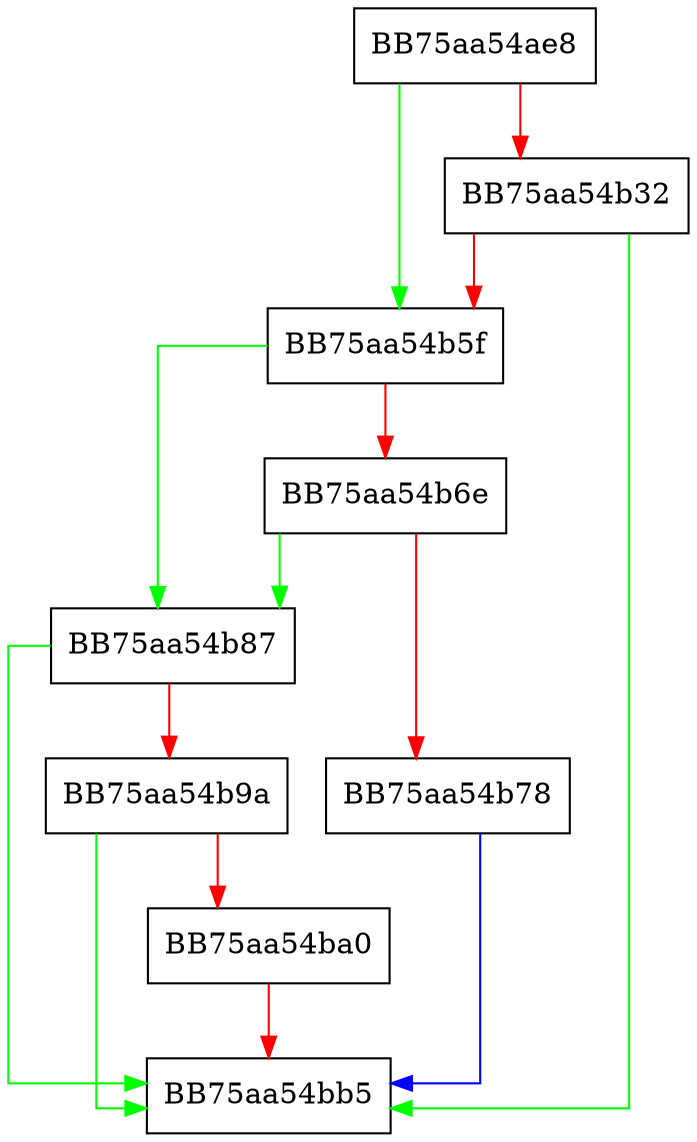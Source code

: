 digraph GetLoadInstructionOffset {
  node [shape="box"];
  graph [splines=ortho];
  BB75aa54ae8 -> BB75aa54b5f [color="green"];
  BB75aa54ae8 -> BB75aa54b32 [color="red"];
  BB75aa54b32 -> BB75aa54bb5 [color="green"];
  BB75aa54b32 -> BB75aa54b5f [color="red"];
  BB75aa54b5f -> BB75aa54b87 [color="green"];
  BB75aa54b5f -> BB75aa54b6e [color="red"];
  BB75aa54b6e -> BB75aa54b87 [color="green"];
  BB75aa54b6e -> BB75aa54b78 [color="red"];
  BB75aa54b78 -> BB75aa54bb5 [color="blue"];
  BB75aa54b87 -> BB75aa54bb5 [color="green"];
  BB75aa54b87 -> BB75aa54b9a [color="red"];
  BB75aa54b9a -> BB75aa54bb5 [color="green"];
  BB75aa54b9a -> BB75aa54ba0 [color="red"];
  BB75aa54ba0 -> BB75aa54bb5 [color="red"];
}